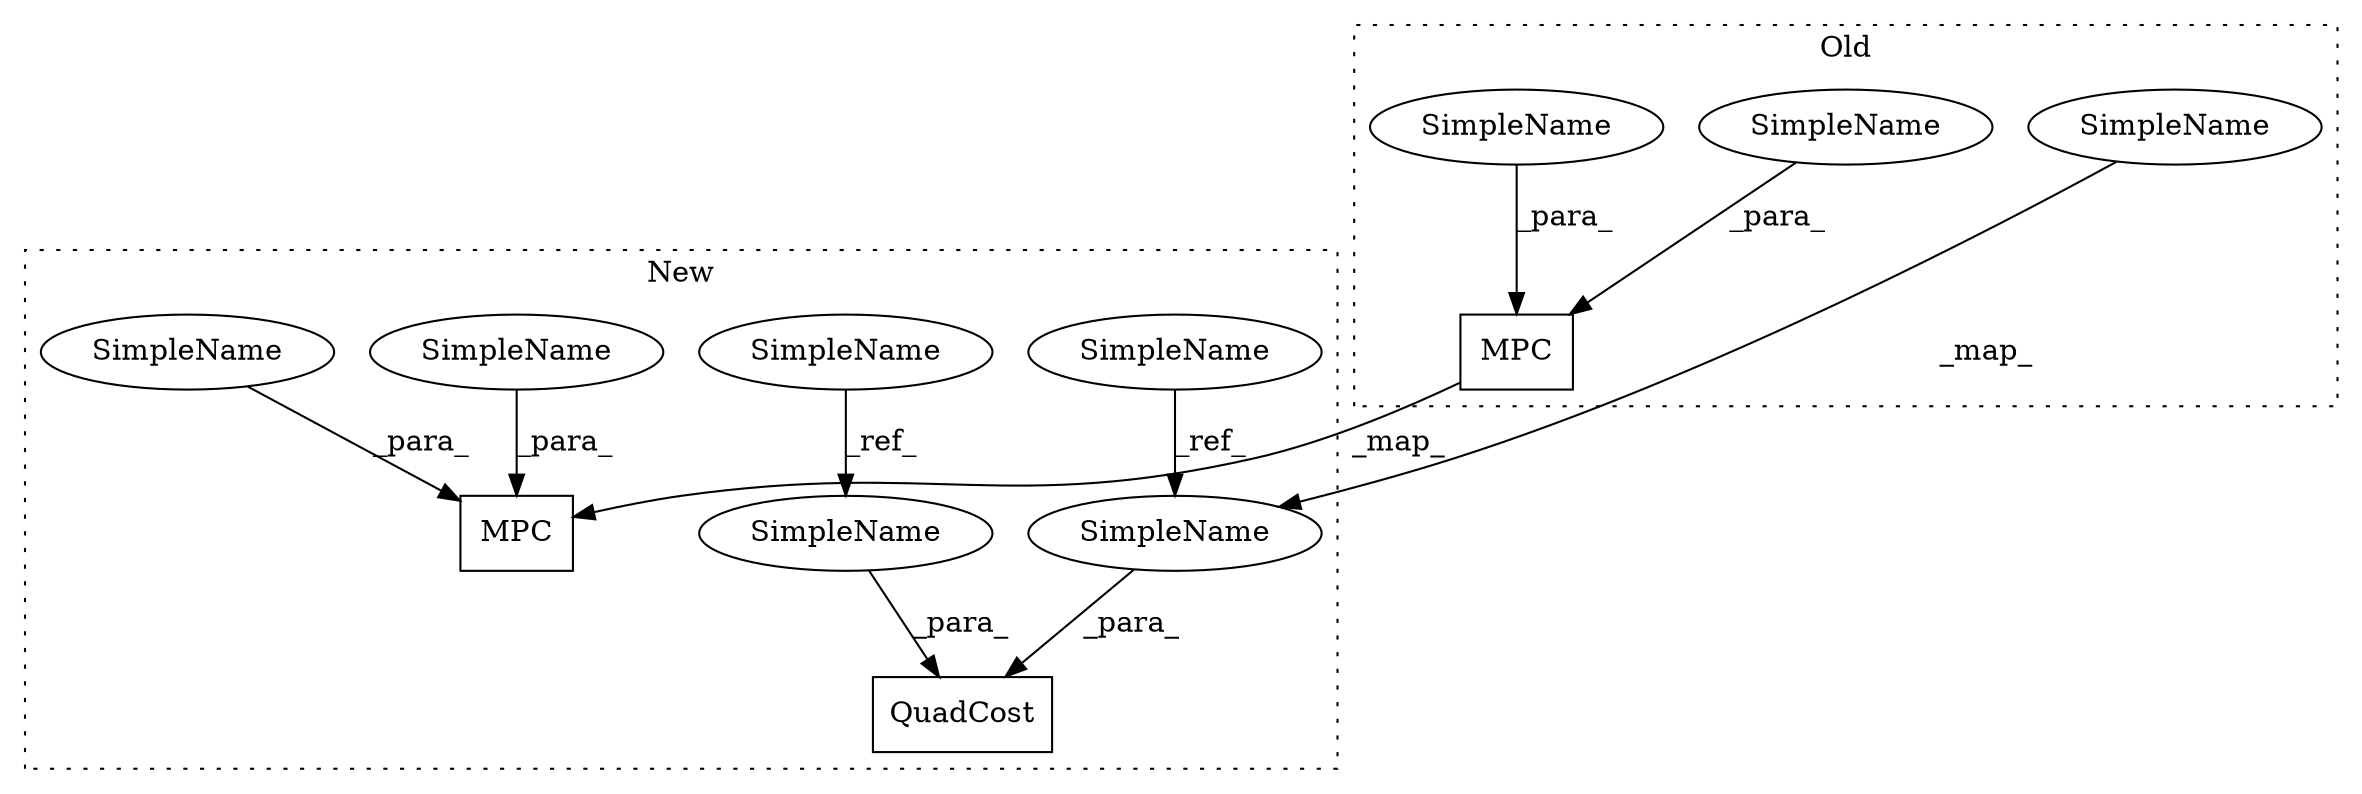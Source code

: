 digraph G {
subgraph cluster0 {
1 [label="MPC" a="32" s="5842,5858" l="4,1" shape="box"];
10 [label="SimpleName" a="42" s="5846" l="1" shape="ellipse"];
11 [label="SimpleName" a="42" s="5848" l="1" shape="ellipse"];
12 [label="SimpleName" a="42" s="6143" l="1" shape="ellipse"];
label = "Old";
style="dotted";
}
subgraph cluster1 {
2 [label="MPC" a="32" s="6201,6234" l="4,1" shape="box"];
3 [label="SimpleName" a="42" s="4298" l="1" shape="ellipse"];
4 [label="SimpleName" a="42" s="4254" l="1" shape="ellipse"];
5 [label="SimpleName" a="42" s="" l="" shape="ellipse"];
6 [label="QuadCost" a="32" s="5900,5912" l="9,1" shape="box"];
7 [label="SimpleName" a="42" s="5909" l="1" shape="ellipse"];
8 [label="SimpleName" a="42" s="6205" l="6" shape="ellipse"];
9 [label="SimpleName" a="42" s="5911" l="1" shape="ellipse"];
label = "New";
style="dotted";
}
1 -> 2 [label="_map_"];
3 -> 9 [label="_ref_"];
4 -> 7 [label="_ref_"];
5 -> 2 [label="_para_"];
7 -> 6 [label="_para_"];
8 -> 2 [label="_para_"];
9 -> 6 [label="_para_"];
10 -> 1 [label="_para_"];
11 -> 1 [label="_para_"];
12 -> 9 [label="_map_"];
}